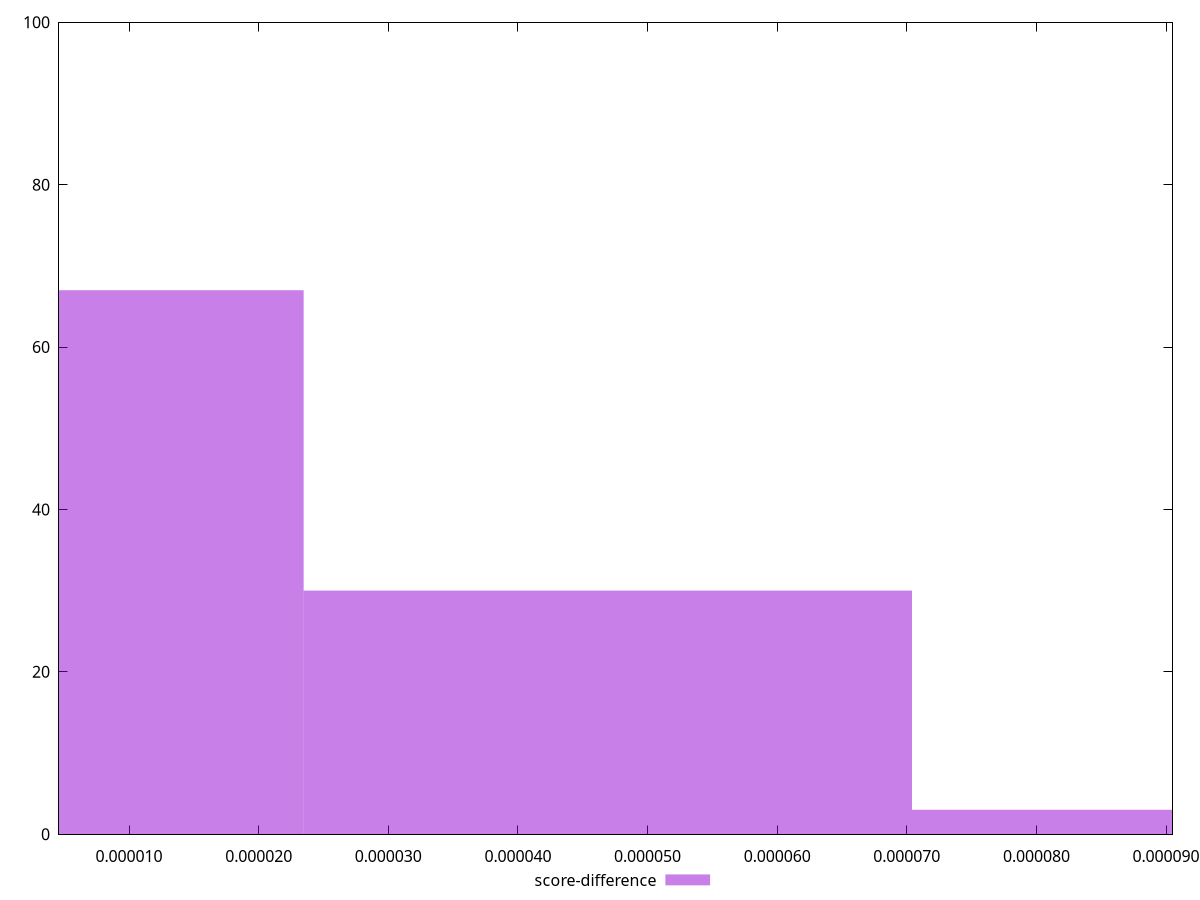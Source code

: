 reset

$scoreDifference <<EOF
0 67
0.00004693299262362543 30
0.00009386598524725086 3
EOF

set key outside below
set boxwidth 0.00004693299262362543
set xrange [0.000004592700600714039:0.00009049701518537567]
set yrange [0:100]
set trange [0:100]
set style fill transparent solid 0.5 noborder
set terminal svg size 640, 490 enhanced background rgb 'white'
set output "reprap/max-potential-fid/samples/pages+cached+noexternal+nofonts/score-difference/histogram.svg"

plot $scoreDifference title "score-difference" with boxes

reset
